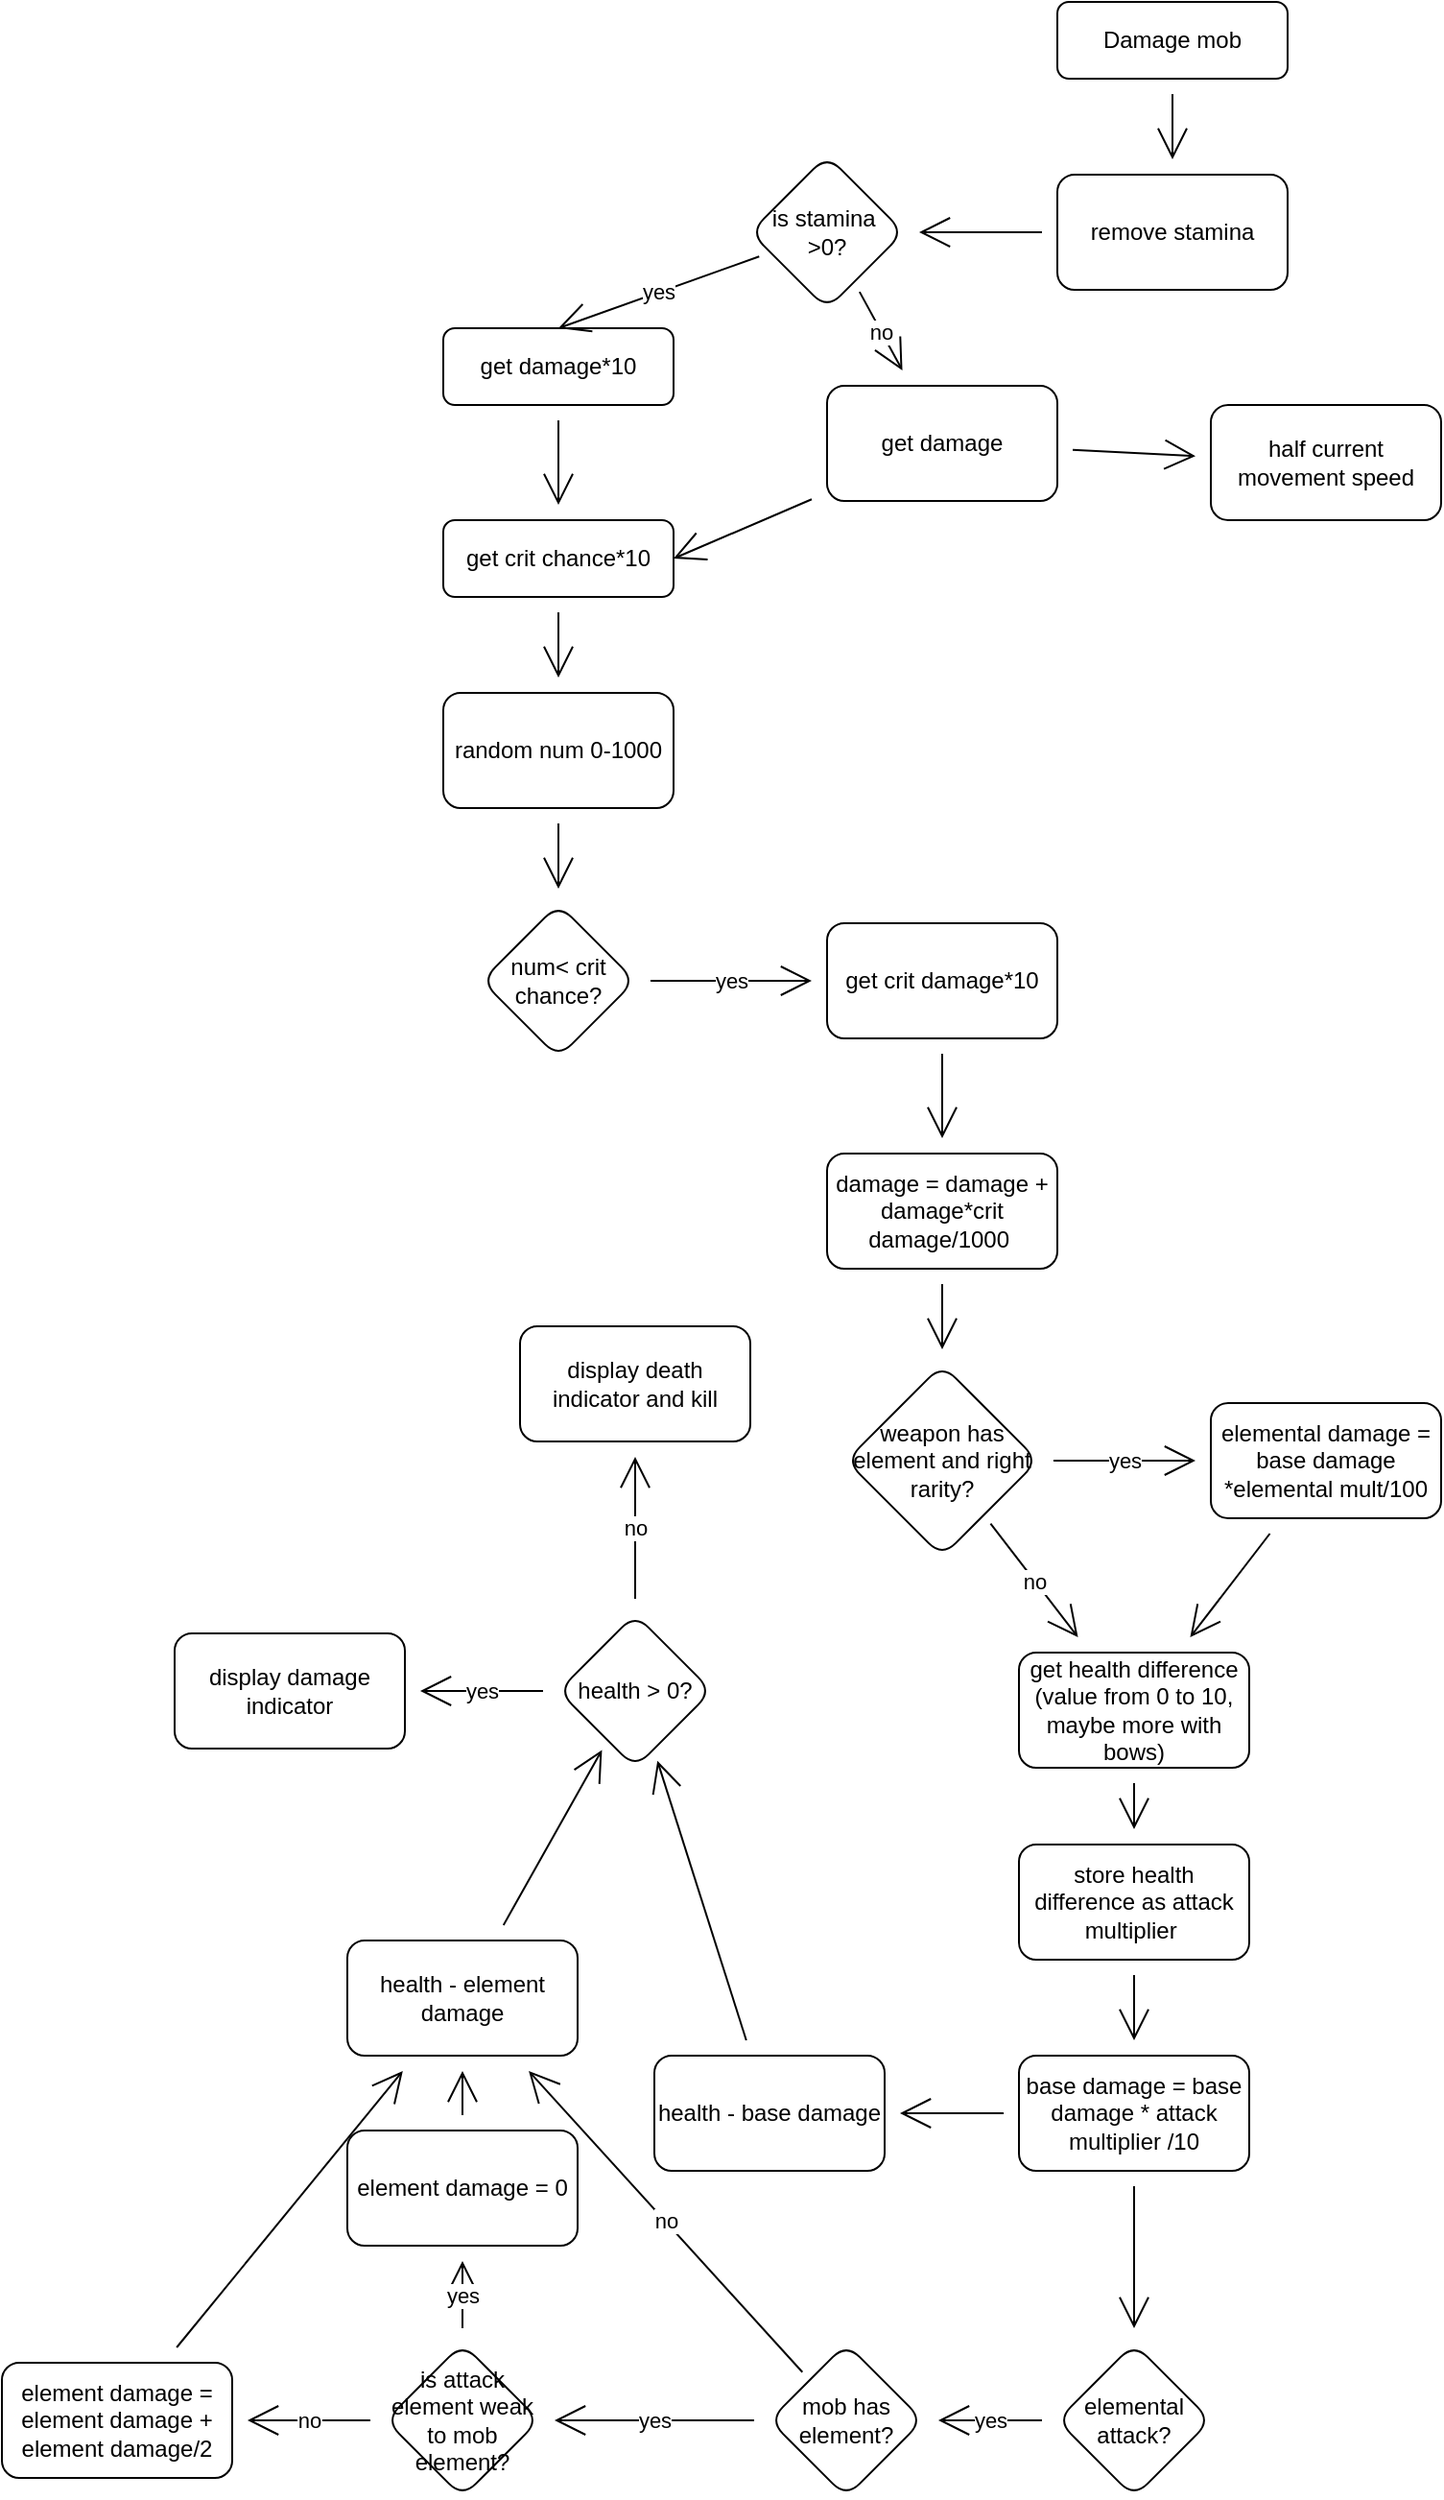 <mxfile version="22.1.18" type="device">
  <diagram id="C5RBs43oDa-KdzZeNtuy" name="Page-1">
    <mxGraphModel dx="2073" dy="616" grid="1" gridSize="10" guides="1" tooltips="1" connect="1" arrows="1" fold="1" page="1" pageScale="1" pageWidth="827" pageHeight="1169" math="0" shadow="0">
      <root>
        <mxCell id="WIyWlLk6GJQsqaUBKTNV-0" />
        <mxCell id="WIyWlLk6GJQsqaUBKTNV-1" parent="WIyWlLk6GJQsqaUBKTNV-0" />
        <mxCell id="rTOffD_aDObaBKE_b3Iy-1" value="" style="edgeStyle=none;curved=1;rounded=0;orthogonalLoop=1;jettySize=auto;html=1;endArrow=open;startSize=14;endSize=14;sourcePerimeterSpacing=8;targetPerimeterSpacing=8;" edge="1" parent="WIyWlLk6GJQsqaUBKTNV-1" source="WIyWlLk6GJQsqaUBKTNV-3" target="rTOffD_aDObaBKE_b3Iy-0">
          <mxGeometry relative="1" as="geometry" />
        </mxCell>
        <mxCell id="WIyWlLk6GJQsqaUBKTNV-3" value="Damage mob" style="rounded=1;whiteSpace=wrap;html=1;fontSize=12;glass=0;strokeWidth=1;shadow=0;" parent="WIyWlLk6GJQsqaUBKTNV-1" vertex="1">
          <mxGeometry x="480" width="120" height="40" as="geometry" />
        </mxCell>
        <mxCell id="6LJn7xBKOS65IEItwGag-13" value="" style="edgeStyle=none;curved=1;rounded=1;orthogonalLoop=1;jettySize=auto;html=1;endArrow=open;startSize=14;endSize=14;sourcePerimeterSpacing=8;targetPerimeterSpacing=8;" parent="WIyWlLk6GJQsqaUBKTNV-1" source="6LJn7xBKOS65IEItwGag-7" target="6LJn7xBKOS65IEItwGag-12" edge="1">
          <mxGeometry relative="1" as="geometry" />
        </mxCell>
        <mxCell id="6LJn7xBKOS65IEItwGag-7" value="get damage*10" style="rounded=1;whiteSpace=wrap;html=1;fontSize=12;glass=0;strokeWidth=1;shadow=0;" parent="WIyWlLk6GJQsqaUBKTNV-1" vertex="1">
          <mxGeometry x="160" y="170" width="120" height="40" as="geometry" />
        </mxCell>
        <mxCell id="6LJn7xBKOS65IEItwGag-19" value="" style="edgeStyle=none;curved=1;rounded=1;orthogonalLoop=1;jettySize=auto;html=1;endArrow=open;startSize=14;endSize=14;sourcePerimeterSpacing=8;targetPerimeterSpacing=8;" parent="WIyWlLk6GJQsqaUBKTNV-1" source="6LJn7xBKOS65IEItwGag-12" target="6LJn7xBKOS65IEItwGag-18" edge="1">
          <mxGeometry relative="1" as="geometry" />
        </mxCell>
        <mxCell id="6LJn7xBKOS65IEItwGag-12" value="get crit chance*10" style="rounded=1;whiteSpace=wrap;html=1;fontSize=12;glass=0;strokeWidth=1;shadow=0;" parent="WIyWlLk6GJQsqaUBKTNV-1" vertex="1">
          <mxGeometry x="160" y="270" width="120" height="40" as="geometry" />
        </mxCell>
        <mxCell id="6LJn7xBKOS65IEItwGag-21" value="" style="edgeStyle=none;curved=1;rounded=1;orthogonalLoop=1;jettySize=auto;html=1;endArrow=open;startSize=14;endSize=14;sourcePerimeterSpacing=8;targetPerimeterSpacing=8;" parent="WIyWlLk6GJQsqaUBKTNV-1" source="6LJn7xBKOS65IEItwGag-18" target="6LJn7xBKOS65IEItwGag-20" edge="1">
          <mxGeometry relative="1" as="geometry" />
        </mxCell>
        <mxCell id="6LJn7xBKOS65IEItwGag-18" value="random num 0-1000" style="whiteSpace=wrap;html=1;rounded=1;glass=0;strokeWidth=1;shadow=0;" parent="WIyWlLk6GJQsqaUBKTNV-1" vertex="1">
          <mxGeometry x="160" y="360" width="120" height="60" as="geometry" />
        </mxCell>
        <mxCell id="6LJn7xBKOS65IEItwGag-23" value="yes" style="edgeStyle=none;curved=1;rounded=1;orthogonalLoop=1;jettySize=auto;html=1;endArrow=open;startSize=14;endSize=14;sourcePerimeterSpacing=8;targetPerimeterSpacing=8;" parent="WIyWlLk6GJQsqaUBKTNV-1" source="6LJn7xBKOS65IEItwGag-20" target="6LJn7xBKOS65IEItwGag-22" edge="1">
          <mxGeometry relative="1" as="geometry" />
        </mxCell>
        <mxCell id="6LJn7xBKOS65IEItwGag-20" value="num&amp;lt; crit chance?" style="rhombus;whiteSpace=wrap;html=1;rounded=1;glass=0;strokeWidth=1;shadow=0;" parent="WIyWlLk6GJQsqaUBKTNV-1" vertex="1">
          <mxGeometry x="180" y="470" width="80" height="80" as="geometry" />
        </mxCell>
        <mxCell id="6LJn7xBKOS65IEItwGag-26" value="" style="edgeStyle=none;curved=1;rounded=1;orthogonalLoop=1;jettySize=auto;html=1;endArrow=open;startSize=14;endSize=14;sourcePerimeterSpacing=8;targetPerimeterSpacing=8;" parent="WIyWlLk6GJQsqaUBKTNV-1" source="6LJn7xBKOS65IEItwGag-22" target="6LJn7xBKOS65IEItwGag-25" edge="1">
          <mxGeometry relative="1" as="geometry" />
        </mxCell>
        <mxCell id="6LJn7xBKOS65IEItwGag-22" value="get crit damage*10" style="whiteSpace=wrap;html=1;rounded=1;glass=0;strokeWidth=1;shadow=0;" parent="WIyWlLk6GJQsqaUBKTNV-1" vertex="1">
          <mxGeometry x="360" y="480" width="120" height="60" as="geometry" />
        </mxCell>
        <mxCell id="6LJn7xBKOS65IEItwGag-28" value="" style="edgeStyle=none;curved=1;rounded=1;orthogonalLoop=1;jettySize=auto;html=1;endArrow=open;startSize=14;endSize=14;sourcePerimeterSpacing=8;targetPerimeterSpacing=8;" parent="WIyWlLk6GJQsqaUBKTNV-1" source="6LJn7xBKOS65IEItwGag-25" target="6LJn7xBKOS65IEItwGag-27" edge="1">
          <mxGeometry relative="1" as="geometry" />
        </mxCell>
        <mxCell id="6LJn7xBKOS65IEItwGag-25" value="damage = damage + damage*crit damage/1000&amp;nbsp;" style="whiteSpace=wrap;html=1;rounded=1;glass=0;strokeWidth=1;shadow=0;" parent="WIyWlLk6GJQsqaUBKTNV-1" vertex="1">
          <mxGeometry x="360" y="600" width="120" height="60" as="geometry" />
        </mxCell>
        <mxCell id="6LJn7xBKOS65IEItwGag-30" value="yes" style="edgeStyle=none;curved=1;rounded=1;orthogonalLoop=1;jettySize=auto;html=1;endArrow=open;startSize=14;endSize=14;sourcePerimeterSpacing=8;targetPerimeterSpacing=8;" parent="WIyWlLk6GJQsqaUBKTNV-1" source="6LJn7xBKOS65IEItwGag-27" target="6LJn7xBKOS65IEItwGag-29" edge="1">
          <mxGeometry relative="1" as="geometry" />
        </mxCell>
        <mxCell id="6LJn7xBKOS65IEItwGag-34" value="no" style="edgeStyle=none;curved=1;rounded=1;orthogonalLoop=1;jettySize=auto;html=1;endArrow=open;startSize=14;endSize=14;sourcePerimeterSpacing=8;targetPerimeterSpacing=8;" parent="WIyWlLk6GJQsqaUBKTNV-1" source="6LJn7xBKOS65IEItwGag-27" target="6LJn7xBKOS65IEItwGag-33" edge="1">
          <mxGeometry relative="1" as="geometry">
            <Array as="points" />
          </mxGeometry>
        </mxCell>
        <mxCell id="6LJn7xBKOS65IEItwGag-27" value="weapon has element and right rarity?" style="rhombus;whiteSpace=wrap;html=1;rounded=1;glass=0;strokeWidth=1;shadow=0;" parent="WIyWlLk6GJQsqaUBKTNV-1" vertex="1">
          <mxGeometry x="370" y="710" width="100" height="100" as="geometry" />
        </mxCell>
        <mxCell id="6LJn7xBKOS65IEItwGag-36" value="" style="edgeStyle=none;curved=1;rounded=1;orthogonalLoop=1;jettySize=auto;html=1;endArrow=open;startSize=14;endSize=14;sourcePerimeterSpacing=8;targetPerimeterSpacing=8;" parent="WIyWlLk6GJQsqaUBKTNV-1" source="6LJn7xBKOS65IEItwGag-29" target="6LJn7xBKOS65IEItwGag-33" edge="1">
          <mxGeometry relative="1" as="geometry" />
        </mxCell>
        <mxCell id="6LJn7xBKOS65IEItwGag-29" value="elemental damage = base damage *elemental mult/100" style="whiteSpace=wrap;html=1;rounded=1;glass=0;strokeWidth=1;shadow=0;" parent="WIyWlLk6GJQsqaUBKTNV-1" vertex="1">
          <mxGeometry x="560" y="730" width="120" height="60" as="geometry" />
        </mxCell>
        <mxCell id="6LJn7xBKOS65IEItwGag-38" value="" style="edgeStyle=none;curved=1;rounded=1;orthogonalLoop=1;jettySize=auto;html=1;endArrow=open;startSize=14;endSize=14;sourcePerimeterSpacing=8;targetPerimeterSpacing=8;" parent="WIyWlLk6GJQsqaUBKTNV-1" source="6LJn7xBKOS65IEItwGag-33" target="6LJn7xBKOS65IEItwGag-37" edge="1">
          <mxGeometry relative="1" as="geometry" />
        </mxCell>
        <mxCell id="6LJn7xBKOS65IEItwGag-33" value="get health difference&lt;br&gt;(value from 0 to 10, maybe more with bows)" style="whiteSpace=wrap;html=1;rounded=1;glass=0;strokeWidth=1;shadow=0;" parent="WIyWlLk6GJQsqaUBKTNV-1" vertex="1">
          <mxGeometry x="460" y="860" width="120" height="60" as="geometry" />
        </mxCell>
        <mxCell id="6LJn7xBKOS65IEItwGag-40" value="" style="edgeStyle=none;curved=1;rounded=1;orthogonalLoop=1;jettySize=auto;html=1;endArrow=open;startSize=14;endSize=14;sourcePerimeterSpacing=8;targetPerimeterSpacing=8;" parent="WIyWlLk6GJQsqaUBKTNV-1" source="6LJn7xBKOS65IEItwGag-37" target="6LJn7xBKOS65IEItwGag-39" edge="1">
          <mxGeometry relative="1" as="geometry" />
        </mxCell>
        <mxCell id="6LJn7xBKOS65IEItwGag-37" value="store health difference as attack multiplier&amp;nbsp;" style="whiteSpace=wrap;html=1;rounded=1;glass=0;strokeWidth=1;shadow=0;" parent="WIyWlLk6GJQsqaUBKTNV-1" vertex="1">
          <mxGeometry x="460" y="960" width="120" height="60" as="geometry" />
        </mxCell>
        <mxCell id="6LJn7xBKOS65IEItwGag-42" value="" style="edgeStyle=none;curved=1;rounded=1;orthogonalLoop=1;jettySize=auto;html=1;endArrow=open;startSize=14;endSize=14;sourcePerimeterSpacing=8;targetPerimeterSpacing=8;" parent="WIyWlLk6GJQsqaUBKTNV-1" source="6LJn7xBKOS65IEItwGag-39" target="6LJn7xBKOS65IEItwGag-41" edge="1">
          <mxGeometry relative="1" as="geometry" />
        </mxCell>
        <mxCell id="6LJn7xBKOS65IEItwGag-47" value="" style="edgeStyle=none;curved=1;rounded=1;orthogonalLoop=1;jettySize=auto;html=1;endArrow=open;startSize=14;endSize=14;sourcePerimeterSpacing=8;targetPerimeterSpacing=8;" parent="WIyWlLk6GJQsqaUBKTNV-1" source="6LJn7xBKOS65IEItwGag-39" target="6LJn7xBKOS65IEItwGag-46" edge="1">
          <mxGeometry relative="1" as="geometry" />
        </mxCell>
        <mxCell id="6LJn7xBKOS65IEItwGag-39" value="base damage = base damage * attack multiplier /10" style="whiteSpace=wrap;html=1;rounded=1;glass=0;strokeWidth=1;shadow=0;" parent="WIyWlLk6GJQsqaUBKTNV-1" vertex="1">
          <mxGeometry x="460" y="1070" width="120" height="60" as="geometry" />
        </mxCell>
        <mxCell id="6LJn7xBKOS65IEItwGag-74" value="" style="edgeStyle=none;curved=1;rounded=1;orthogonalLoop=1;jettySize=auto;html=1;endArrow=open;startSize=14;endSize=14;sourcePerimeterSpacing=8;targetPerimeterSpacing=8;" parent="WIyWlLk6GJQsqaUBKTNV-1" source="6LJn7xBKOS65IEItwGag-41" target="6LJn7xBKOS65IEItwGag-72" edge="1">
          <mxGeometry relative="1" as="geometry" />
        </mxCell>
        <mxCell id="6LJn7xBKOS65IEItwGag-41" value="health - base damage" style="whiteSpace=wrap;html=1;rounded=1;glass=0;strokeWidth=1;shadow=0;" parent="WIyWlLk6GJQsqaUBKTNV-1" vertex="1">
          <mxGeometry x="270" y="1070" width="120" height="60" as="geometry" />
        </mxCell>
        <mxCell id="6LJn7xBKOS65IEItwGag-51" value="yes" style="edgeStyle=none;curved=1;rounded=1;orthogonalLoop=1;jettySize=auto;html=1;endArrow=open;startSize=14;endSize=14;sourcePerimeterSpacing=8;targetPerimeterSpacing=8;" parent="WIyWlLk6GJQsqaUBKTNV-1" source="6LJn7xBKOS65IEItwGag-46" target="6LJn7xBKOS65IEItwGag-50" edge="1">
          <mxGeometry relative="1" as="geometry" />
        </mxCell>
        <mxCell id="6LJn7xBKOS65IEItwGag-46" value="elemental attack?" style="rhombus;whiteSpace=wrap;html=1;rounded=1;glass=0;strokeWidth=1;shadow=0;" parent="WIyWlLk6GJQsqaUBKTNV-1" vertex="1">
          <mxGeometry x="480" y="1220" width="80" height="80" as="geometry" />
        </mxCell>
        <mxCell id="6LJn7xBKOS65IEItwGag-54" value="no" style="edgeStyle=none;curved=1;rounded=1;orthogonalLoop=1;jettySize=auto;html=1;endArrow=open;startSize=14;endSize=14;sourcePerimeterSpacing=8;targetPerimeterSpacing=8;" parent="WIyWlLk6GJQsqaUBKTNV-1" source="6LJn7xBKOS65IEItwGag-50" target="6LJn7xBKOS65IEItwGag-53" edge="1">
          <mxGeometry relative="1" as="geometry" />
        </mxCell>
        <mxCell id="6LJn7xBKOS65IEItwGag-57" value="yes" style="edgeStyle=none;curved=1;rounded=1;orthogonalLoop=1;jettySize=auto;html=1;endArrow=open;startSize=14;endSize=14;sourcePerimeterSpacing=8;targetPerimeterSpacing=8;" parent="WIyWlLk6GJQsqaUBKTNV-1" source="6LJn7xBKOS65IEItwGag-50" target="6LJn7xBKOS65IEItwGag-56" edge="1">
          <mxGeometry relative="1" as="geometry" />
        </mxCell>
        <mxCell id="6LJn7xBKOS65IEItwGag-50" value="mob has element?" style="rhombus;whiteSpace=wrap;html=1;rounded=1;glass=0;strokeWidth=1;shadow=0;" parent="WIyWlLk6GJQsqaUBKTNV-1" vertex="1">
          <mxGeometry x="330" y="1220" width="80" height="80" as="geometry" />
        </mxCell>
        <mxCell id="6LJn7xBKOS65IEItwGag-73" value="" style="edgeStyle=none;curved=1;rounded=1;orthogonalLoop=1;jettySize=auto;html=1;endArrow=open;startSize=14;endSize=14;sourcePerimeterSpacing=8;targetPerimeterSpacing=8;" parent="WIyWlLk6GJQsqaUBKTNV-1" source="6LJn7xBKOS65IEItwGag-53" target="6LJn7xBKOS65IEItwGag-72" edge="1">
          <mxGeometry relative="1" as="geometry" />
        </mxCell>
        <mxCell id="6LJn7xBKOS65IEItwGag-53" value="health - element damage" style="whiteSpace=wrap;html=1;rounded=1;glass=0;strokeWidth=1;shadow=0;" parent="WIyWlLk6GJQsqaUBKTNV-1" vertex="1">
          <mxGeometry x="110" y="1010" width="120" height="60" as="geometry" />
        </mxCell>
        <mxCell id="6LJn7xBKOS65IEItwGag-61" value="no" style="edgeStyle=none;curved=1;rounded=1;orthogonalLoop=1;jettySize=auto;html=1;endArrow=open;startSize=14;endSize=14;sourcePerimeterSpacing=8;targetPerimeterSpacing=8;" parent="WIyWlLk6GJQsqaUBKTNV-1" source="6LJn7xBKOS65IEItwGag-56" target="6LJn7xBKOS65IEItwGag-60" edge="1">
          <mxGeometry relative="1" as="geometry" />
        </mxCell>
        <mxCell id="6LJn7xBKOS65IEItwGag-67" value="yes" style="edgeStyle=none;curved=1;rounded=1;orthogonalLoop=1;jettySize=auto;html=1;endArrow=open;startSize=14;endSize=14;sourcePerimeterSpacing=8;targetPerimeterSpacing=8;" parent="WIyWlLk6GJQsqaUBKTNV-1" source="6LJn7xBKOS65IEItwGag-56" target="6LJn7xBKOS65IEItwGag-66" edge="1">
          <mxGeometry relative="1" as="geometry" />
        </mxCell>
        <mxCell id="6LJn7xBKOS65IEItwGag-56" value="is attack element weak to mob element?" style="rhombus;whiteSpace=wrap;html=1;rounded=1;glass=0;strokeWidth=1;shadow=0;" parent="WIyWlLk6GJQsqaUBKTNV-1" vertex="1">
          <mxGeometry x="130" y="1220" width="80" height="80" as="geometry" />
        </mxCell>
        <mxCell id="6LJn7xBKOS65IEItwGag-64" value="" style="edgeStyle=none;curved=1;rounded=1;orthogonalLoop=1;jettySize=auto;html=1;endArrow=open;startSize=14;endSize=14;sourcePerimeterSpacing=8;targetPerimeterSpacing=8;" parent="WIyWlLk6GJQsqaUBKTNV-1" source="6LJn7xBKOS65IEItwGag-60" target="6LJn7xBKOS65IEItwGag-53" edge="1">
          <mxGeometry relative="1" as="geometry" />
        </mxCell>
        <mxCell id="6LJn7xBKOS65IEItwGag-60" value="element damage = element damage + element damage/2" style="whiteSpace=wrap;html=1;rounded=1;glass=0;strokeWidth=1;shadow=0;" parent="WIyWlLk6GJQsqaUBKTNV-1" vertex="1">
          <mxGeometry x="-70" y="1230" width="120" height="60" as="geometry" />
        </mxCell>
        <mxCell id="6LJn7xBKOS65IEItwGag-68" value="" style="edgeStyle=none;curved=1;rounded=1;orthogonalLoop=1;jettySize=auto;html=1;endArrow=open;startSize=14;endSize=14;sourcePerimeterSpacing=8;targetPerimeterSpacing=8;" parent="WIyWlLk6GJQsqaUBKTNV-1" source="6LJn7xBKOS65IEItwGag-66" target="6LJn7xBKOS65IEItwGag-53" edge="1">
          <mxGeometry relative="1" as="geometry" />
        </mxCell>
        <mxCell id="6LJn7xBKOS65IEItwGag-66" value="element damage = 0" style="whiteSpace=wrap;html=1;rounded=1;glass=0;strokeWidth=1;shadow=0;" parent="WIyWlLk6GJQsqaUBKTNV-1" vertex="1">
          <mxGeometry x="110" y="1109" width="120" height="60" as="geometry" />
        </mxCell>
        <mxCell id="6LJn7xBKOS65IEItwGag-76" value="yes" style="edgeStyle=none;curved=1;rounded=1;orthogonalLoop=1;jettySize=auto;html=1;endArrow=open;startSize=14;endSize=14;sourcePerimeterSpacing=8;targetPerimeterSpacing=8;" parent="WIyWlLk6GJQsqaUBKTNV-1" source="6LJn7xBKOS65IEItwGag-72" target="6LJn7xBKOS65IEItwGag-75" edge="1">
          <mxGeometry relative="1" as="geometry" />
        </mxCell>
        <mxCell id="6LJn7xBKOS65IEItwGag-80" value="no" style="edgeStyle=none;curved=1;rounded=1;orthogonalLoop=1;jettySize=auto;html=1;endArrow=open;startSize=14;endSize=14;sourcePerimeterSpacing=8;targetPerimeterSpacing=8;" parent="WIyWlLk6GJQsqaUBKTNV-1" source="6LJn7xBKOS65IEItwGag-72" target="6LJn7xBKOS65IEItwGag-79" edge="1">
          <mxGeometry relative="1" as="geometry" />
        </mxCell>
        <mxCell id="6LJn7xBKOS65IEItwGag-72" value="health &amp;gt; 0?" style="rhombus;whiteSpace=wrap;html=1;rounded=1;glass=0;strokeWidth=1;shadow=0;" parent="WIyWlLk6GJQsqaUBKTNV-1" vertex="1">
          <mxGeometry x="220" y="840" width="80" height="80" as="geometry" />
        </mxCell>
        <mxCell id="6LJn7xBKOS65IEItwGag-75" value="display damage indicator" style="whiteSpace=wrap;html=1;rounded=1;glass=0;strokeWidth=1;shadow=0;" parent="WIyWlLk6GJQsqaUBKTNV-1" vertex="1">
          <mxGeometry x="20" y="850" width="120" height="60" as="geometry" />
        </mxCell>
        <mxCell id="6LJn7xBKOS65IEItwGag-79" value="display death indicator and kill" style="whiteSpace=wrap;html=1;rounded=1;glass=0;strokeWidth=1;shadow=0;" parent="WIyWlLk6GJQsqaUBKTNV-1" vertex="1">
          <mxGeometry x="200" y="690" width="120" height="60" as="geometry" />
        </mxCell>
        <mxCell id="rTOffD_aDObaBKE_b3Iy-4" value="" style="edgeStyle=none;curved=1;rounded=0;orthogonalLoop=1;jettySize=auto;html=1;endArrow=open;startSize=14;endSize=14;sourcePerimeterSpacing=8;targetPerimeterSpacing=8;" edge="1" parent="WIyWlLk6GJQsqaUBKTNV-1" source="rTOffD_aDObaBKE_b3Iy-0" target="rTOffD_aDObaBKE_b3Iy-3">
          <mxGeometry relative="1" as="geometry" />
        </mxCell>
        <mxCell id="rTOffD_aDObaBKE_b3Iy-0" value="remove stamina" style="whiteSpace=wrap;html=1;rounded=1;glass=0;strokeWidth=1;shadow=0;" vertex="1" parent="WIyWlLk6GJQsqaUBKTNV-1">
          <mxGeometry x="480" y="90" width="120" height="60" as="geometry" />
        </mxCell>
        <mxCell id="rTOffD_aDObaBKE_b3Iy-5" value="yes" style="edgeStyle=none;curved=1;rounded=0;orthogonalLoop=1;jettySize=auto;html=1;entryX=0.5;entryY=0;entryDx=0;entryDy=0;endArrow=open;startSize=14;endSize=14;sourcePerimeterSpacing=8;targetPerimeterSpacing=8;" edge="1" parent="WIyWlLk6GJQsqaUBKTNV-1" source="rTOffD_aDObaBKE_b3Iy-3" target="6LJn7xBKOS65IEItwGag-7">
          <mxGeometry relative="1" as="geometry" />
        </mxCell>
        <mxCell id="rTOffD_aDObaBKE_b3Iy-7" value="no" style="edgeStyle=none;curved=1;rounded=0;orthogonalLoop=1;jettySize=auto;html=1;endArrow=open;startSize=14;endSize=14;sourcePerimeterSpacing=8;targetPerimeterSpacing=8;" edge="1" parent="WIyWlLk6GJQsqaUBKTNV-1" source="rTOffD_aDObaBKE_b3Iy-3" target="rTOffD_aDObaBKE_b3Iy-6">
          <mxGeometry relative="1" as="geometry" />
        </mxCell>
        <mxCell id="rTOffD_aDObaBKE_b3Iy-3" value="is stamina&amp;nbsp; &amp;gt;0?" style="rhombus;whiteSpace=wrap;html=1;rounded=1;glass=0;strokeWidth=1;shadow=0;" vertex="1" parent="WIyWlLk6GJQsqaUBKTNV-1">
          <mxGeometry x="320" y="80" width="80" height="80" as="geometry" />
        </mxCell>
        <mxCell id="rTOffD_aDObaBKE_b3Iy-8" style="edgeStyle=none;curved=1;rounded=0;orthogonalLoop=1;jettySize=auto;html=1;endArrow=open;startSize=14;endSize=14;sourcePerimeterSpacing=8;targetPerimeterSpacing=8;entryX=1;entryY=0.5;entryDx=0;entryDy=0;" edge="1" parent="WIyWlLk6GJQsqaUBKTNV-1" source="rTOffD_aDObaBKE_b3Iy-6" target="6LJn7xBKOS65IEItwGag-12">
          <mxGeometry relative="1" as="geometry">
            <mxPoint x="420" y="300" as="targetPoint" />
          </mxGeometry>
        </mxCell>
        <mxCell id="rTOffD_aDObaBKE_b3Iy-13" style="edgeStyle=none;curved=1;rounded=0;orthogonalLoop=1;jettySize=auto;html=1;endArrow=open;startSize=14;endSize=14;sourcePerimeterSpacing=8;targetPerimeterSpacing=8;" edge="1" parent="WIyWlLk6GJQsqaUBKTNV-1" source="rTOffD_aDObaBKE_b3Iy-6" target="rTOffD_aDObaBKE_b3Iy-11">
          <mxGeometry relative="1" as="geometry" />
        </mxCell>
        <mxCell id="rTOffD_aDObaBKE_b3Iy-6" value="get damage" style="whiteSpace=wrap;html=1;rounded=1;glass=0;strokeWidth=1;shadow=0;" vertex="1" parent="WIyWlLk6GJQsqaUBKTNV-1">
          <mxGeometry x="360" y="200" width="120" height="60" as="geometry" />
        </mxCell>
        <mxCell id="rTOffD_aDObaBKE_b3Iy-11" value="half current movement speed" style="whiteSpace=wrap;html=1;rounded=1;glass=0;strokeWidth=1;shadow=0;" vertex="1" parent="WIyWlLk6GJQsqaUBKTNV-1">
          <mxGeometry x="560" y="210" width="120" height="60" as="geometry" />
        </mxCell>
      </root>
    </mxGraphModel>
  </diagram>
</mxfile>
